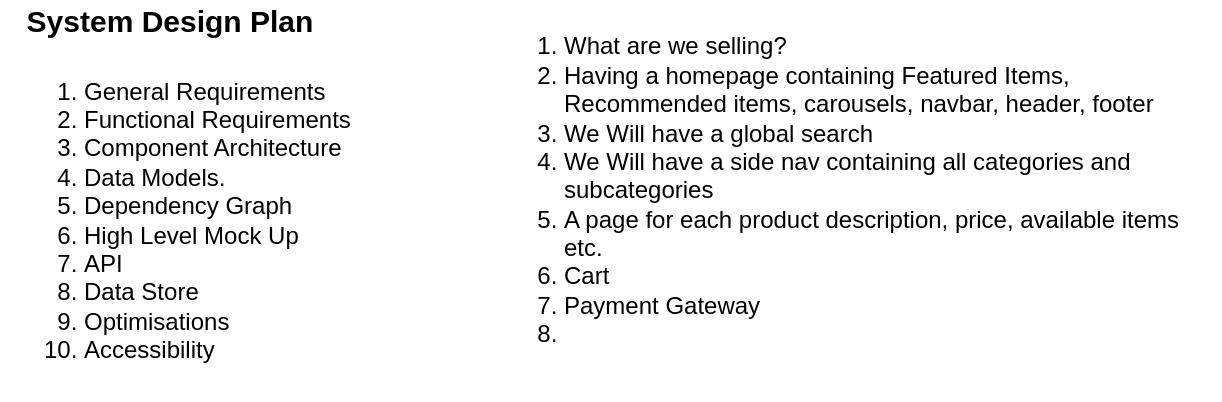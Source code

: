 <mxfile version="14.4.8" type="github">
  <diagram id="hpXZ4Rde4wXA_eKrULpP" name="Page-1">
    <mxGraphModel dx="1113" dy="760" grid="1" gridSize="10" guides="1" tooltips="1" connect="1" arrows="1" fold="1" page="1" pageScale="1" pageWidth="850" pageHeight="1100" math="0" shadow="0">
      <root>
        <mxCell id="0" />
        <mxCell id="1" parent="0" />
        <mxCell id="gPxeosYhieGhfJZu3XvO-1" value="&lt;ol&gt;&lt;li&gt;General Requirements&lt;/li&gt;&lt;li&gt;Functional Requirements&lt;/li&gt;&lt;li&gt;Component Architecture&lt;/li&gt;&lt;li&gt;Data Models.&lt;/li&gt;&lt;li&gt;Dependency Graph&lt;/li&gt;&lt;li&gt;High Level Mock Up&lt;/li&gt;&lt;li&gt;API&lt;/li&gt;&lt;li&gt;Data Store&lt;/li&gt;&lt;li&gt;Optimisations&lt;/li&gt;&lt;li&gt;Accessibility&lt;/li&gt;&lt;/ol&gt;" style="text;strokeColor=none;fillColor=none;html=1;whiteSpace=wrap;verticalAlign=middle;overflow=hidden;" vertex="1" parent="1">
          <mxGeometry x="30" y="50" width="190" height="180" as="geometry" />
        </mxCell>
        <mxCell id="gPxeosYhieGhfJZu3XvO-2" value="System Design Plan" style="text;html=1;strokeColor=none;fillColor=none;align=center;verticalAlign=middle;whiteSpace=wrap;rounded=0;fontStyle=1;fontSize=15;" vertex="1" parent="1">
          <mxGeometry x="40" y="30" width="150" height="20" as="geometry" />
        </mxCell>
        <mxCell id="gPxeosYhieGhfJZu3XvO-4" value="&lt;ol style=&quot;font-size: 12px&quot;&gt;&lt;li style=&quot;font-size: 12px&quot;&gt;What are we selling?&lt;/li&gt;&lt;li style=&quot;font-size: 12px&quot;&gt;Having a homepage containing Featured Items, Recommended items, carousels, navbar, header, footer&lt;/li&gt;&lt;li style=&quot;font-size: 12px&quot;&gt;We Will have a global search&lt;/li&gt;&lt;li style=&quot;font-size: 12px&quot;&gt;We Will have a side nav containing all categories and subcategories&lt;/li&gt;&lt;li style=&quot;font-size: 12px&quot;&gt;A page for each product description, price, available items etc.&lt;/li&gt;&lt;li style=&quot;font-size: 12px&quot;&gt;Cart&lt;/li&gt;&lt;li style=&quot;font-size: 12px&quot;&gt;Payment Gateway&lt;/li&gt;&lt;li style=&quot;font-size: 12px&quot;&gt;&lt;br&gt;&lt;/li&gt;&lt;/ol&gt;" style="text;strokeColor=none;fillColor=none;html=1;whiteSpace=wrap;verticalAlign=middle;overflow=hidden;fontSize=12;" vertex="1" parent="1">
          <mxGeometry x="270" y="30" width="370" height="190" as="geometry" />
        </mxCell>
      </root>
    </mxGraphModel>
  </diagram>
</mxfile>

